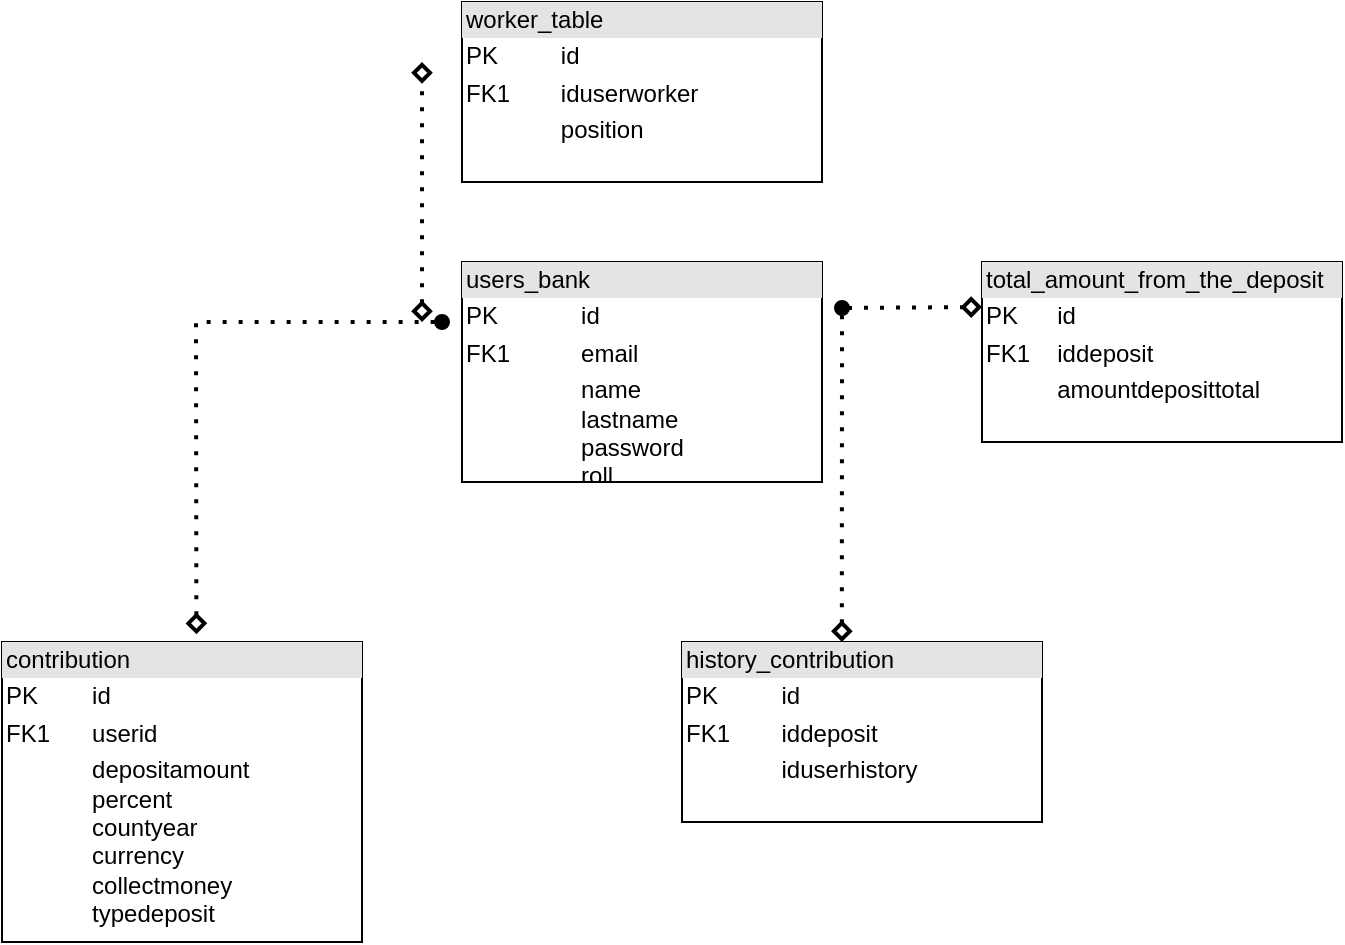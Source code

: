 <mxfile version="15.7.3" type="device"><diagram id="pmocUlNDfe4a310y270S" name="Страница 1"><mxGraphModel dx="1396" dy="880" grid="1" gridSize="10" guides="1" tooltips="1" connect="1" arrows="1" fold="1" page="1" pageScale="1" pageWidth="1654" pageHeight="1169" math="0" shadow="0"><root><mxCell id="0"/><mxCell id="1" parent="0"/><mxCell id="fwJN0s2Y0R4M3yH7HEcp-1" value="&lt;div style=&quot;box-sizing: border-box ; width: 100% ; background: #e4e4e4 ; padding: 2px&quot;&gt;contribution&lt;/div&gt;&lt;table style=&quot;width: 100% ; font-size: 1em&quot; cellpadding=&quot;2&quot; cellspacing=&quot;0&quot;&gt;&lt;tbody&gt;&lt;tr&gt;&lt;td&gt;PK&lt;/td&gt;&lt;td&gt;id&lt;/td&gt;&lt;/tr&gt;&lt;tr&gt;&lt;td&gt;FK1&lt;/td&gt;&lt;td&gt;userid&lt;/td&gt;&lt;/tr&gt;&lt;tr&gt;&lt;td&gt;&lt;/td&gt;&lt;td&gt;depositamount&lt;br&gt;percent&lt;br&gt;countyear&lt;br&gt;currency&lt;br&gt;collectmoney&lt;br&gt;typedeposit&lt;/td&gt;&lt;/tr&gt;&lt;/tbody&gt;&lt;/table&gt;" style="verticalAlign=top;align=left;overflow=fill;html=1;" vertex="1" parent="1"><mxGeometry x="590" y="460" width="180" height="150" as="geometry"/></mxCell><mxCell id="fwJN0s2Y0R4M3yH7HEcp-2" value="&lt;div style=&quot;box-sizing: border-box ; width: 100% ; background: #e4e4e4 ; padding: 2px&quot;&gt;total_amount_from_the_deposit&lt;/div&gt;&lt;table style=&quot;width: 100% ; font-size: 1em&quot; cellpadding=&quot;2&quot; cellspacing=&quot;0&quot;&gt;&lt;tbody&gt;&lt;tr&gt;&lt;td&gt;PK&lt;/td&gt;&lt;td&gt;id&lt;/td&gt;&lt;/tr&gt;&lt;tr&gt;&lt;td&gt;FK1&lt;/td&gt;&lt;td&gt;iddeposit&lt;/td&gt;&lt;/tr&gt;&lt;tr&gt;&lt;td&gt;&lt;/td&gt;&lt;td&gt;amountdeposittotal&lt;/td&gt;&lt;/tr&gt;&lt;/tbody&gt;&lt;/table&gt;" style="verticalAlign=top;align=left;overflow=fill;html=1;" vertex="1" parent="1"><mxGeometry x="1080" y="270" width="180" height="90" as="geometry"/></mxCell><mxCell id="fwJN0s2Y0R4M3yH7HEcp-3" value="&lt;div style=&quot;box-sizing: border-box ; width: 100% ; background: #e4e4e4 ; padding: 2px&quot;&gt;users_bank&lt;/div&gt;&lt;table style=&quot;width: 100% ; font-size: 1em&quot; cellpadding=&quot;2&quot; cellspacing=&quot;0&quot;&gt;&lt;tbody&gt;&lt;tr&gt;&lt;td&gt;PK&lt;/td&gt;&lt;td&gt;id&lt;/td&gt;&lt;/tr&gt;&lt;tr&gt;&lt;td&gt;FK1&lt;/td&gt;&lt;td&gt;email&lt;/td&gt;&lt;/tr&gt;&lt;tr&gt;&lt;td&gt;&lt;/td&gt;&lt;td&gt;name&lt;br&gt;lastname&lt;br&gt;password&lt;br&gt;roll&lt;/td&gt;&lt;/tr&gt;&lt;/tbody&gt;&lt;/table&gt;" style="verticalAlign=top;align=left;overflow=fill;html=1;" vertex="1" parent="1"><mxGeometry x="820" y="270" width="180" height="110" as="geometry"/></mxCell><mxCell id="fwJN0s2Y0R4M3yH7HEcp-5" value="&lt;div style=&quot;box-sizing: border-box ; width: 100% ; background: #e4e4e4 ; padding: 2px&quot;&gt;history_contribution&lt;/div&gt;&lt;table style=&quot;width: 100% ; font-size: 1em&quot; cellpadding=&quot;2&quot; cellspacing=&quot;0&quot;&gt;&lt;tbody&gt;&lt;tr&gt;&lt;td&gt;PK&lt;/td&gt;&lt;td&gt;id&lt;/td&gt;&lt;/tr&gt;&lt;tr&gt;&lt;td&gt;FK1&lt;/td&gt;&lt;td&gt;iddeposit&lt;/td&gt;&lt;/tr&gt;&lt;tr&gt;&lt;td&gt;&lt;/td&gt;&lt;td&gt;iduserhistory&lt;/td&gt;&lt;/tr&gt;&lt;/tbody&gt;&lt;/table&gt;" style="verticalAlign=top;align=left;overflow=fill;html=1;" vertex="1" parent="1"><mxGeometry x="930" y="460" width="180" height="90" as="geometry"/></mxCell><mxCell id="fwJN0s2Y0R4M3yH7HEcp-6" value="&lt;div style=&quot;box-sizing: border-box ; width: 100% ; background: #e4e4e4 ; padding: 2px&quot;&gt;worker_table&lt;/div&gt;&lt;table style=&quot;width: 100% ; font-size: 1em&quot; cellpadding=&quot;2&quot; cellspacing=&quot;0&quot;&gt;&lt;tbody&gt;&lt;tr&gt;&lt;td&gt;PK&lt;/td&gt;&lt;td&gt;id&lt;/td&gt;&lt;/tr&gt;&lt;tr&gt;&lt;td&gt;FK1&lt;/td&gt;&lt;td&gt;iduserworker&lt;/td&gt;&lt;/tr&gt;&lt;tr&gt;&lt;td&gt;&lt;/td&gt;&lt;td&gt;position&lt;/td&gt;&lt;/tr&gt;&lt;/tbody&gt;&lt;/table&gt;" style="verticalAlign=top;align=left;overflow=fill;html=1;" vertex="1" parent="1"><mxGeometry x="820" y="140" width="180" height="90" as="geometry"/></mxCell><mxCell id="fwJN0s2Y0R4M3yH7HEcp-8" value="" style="endArrow=oval;dashed=1;html=1;dashPattern=1 3;strokeWidth=2;rounded=0;exitX=0.54;exitY=-0.026;exitDx=0;exitDy=0;exitPerimeter=0;startArrow=diamond;startFill=0;endFill=1;" edge="1" parent="1" source="fwJN0s2Y0R4M3yH7HEcp-1"><mxGeometry width="50" height="50" relative="1" as="geometry"><mxPoint x="860" y="440" as="sourcePoint"/><mxPoint x="810" y="300" as="targetPoint"/><Array as="points"><mxPoint x="687" y="300"/></Array></mxGeometry></mxCell><mxCell id="fwJN0s2Y0R4M3yH7HEcp-13" value="" style="endArrow=diamond;dashed=1;html=1;dashPattern=1 3;strokeWidth=2;rounded=0;entryX=0;entryY=0.25;entryDx=0;entryDy=0;startArrow=oval;startFill=1;endFill=0;" edge="1" parent="1" target="fwJN0s2Y0R4M3yH7HEcp-2"><mxGeometry width="50" height="50" relative="1" as="geometry"><mxPoint x="1010" y="293" as="sourcePoint"/><mxPoint x="1060" y="390" as="targetPoint"/></mxGeometry></mxCell><mxCell id="fwJN0s2Y0R4M3yH7HEcp-14" value="" style="endArrow=none;dashed=1;html=1;dashPattern=1 3;strokeWidth=2;rounded=0;exitX=0.444;exitY=0;exitDx=0;exitDy=0;exitPerimeter=0;endFill=0;startArrow=diamond;startFill=0;" edge="1" parent="1" source="fwJN0s2Y0R4M3yH7HEcp-5"><mxGeometry width="50" height="50" relative="1" as="geometry"><mxPoint x="1010" y="440" as="sourcePoint"/><mxPoint x="1010" y="290" as="targetPoint"/></mxGeometry></mxCell><mxCell id="fwJN0s2Y0R4M3yH7HEcp-15" value="" style="endArrow=diamond;dashed=1;html=1;dashPattern=1 3;strokeWidth=2;rounded=0;startArrow=diamond;startFill=0;endFill=0;" edge="1" parent="1"><mxGeometry width="50" height="50" relative="1" as="geometry"><mxPoint x="800" y="300" as="sourcePoint"/><mxPoint x="800" y="170" as="targetPoint"/></mxGeometry></mxCell></root></mxGraphModel></diagram></mxfile>